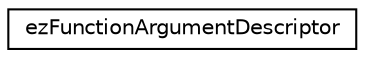 digraph "Graphical Class Hierarchy"
{
 // LATEX_PDF_SIZE
  edge [fontname="Helvetica",fontsize="10",labelfontname="Helvetica",labelfontsize="10"];
  node [fontname="Helvetica",fontsize="10",shape=record];
  rankdir="LR";
  Node0 [label="ezFunctionArgumentDescriptor",height=0.2,width=0.4,color="black", fillcolor="white", style="filled",URL="$d0/d56/structez_function_argument_descriptor.htm",tooltip=" "];
}
